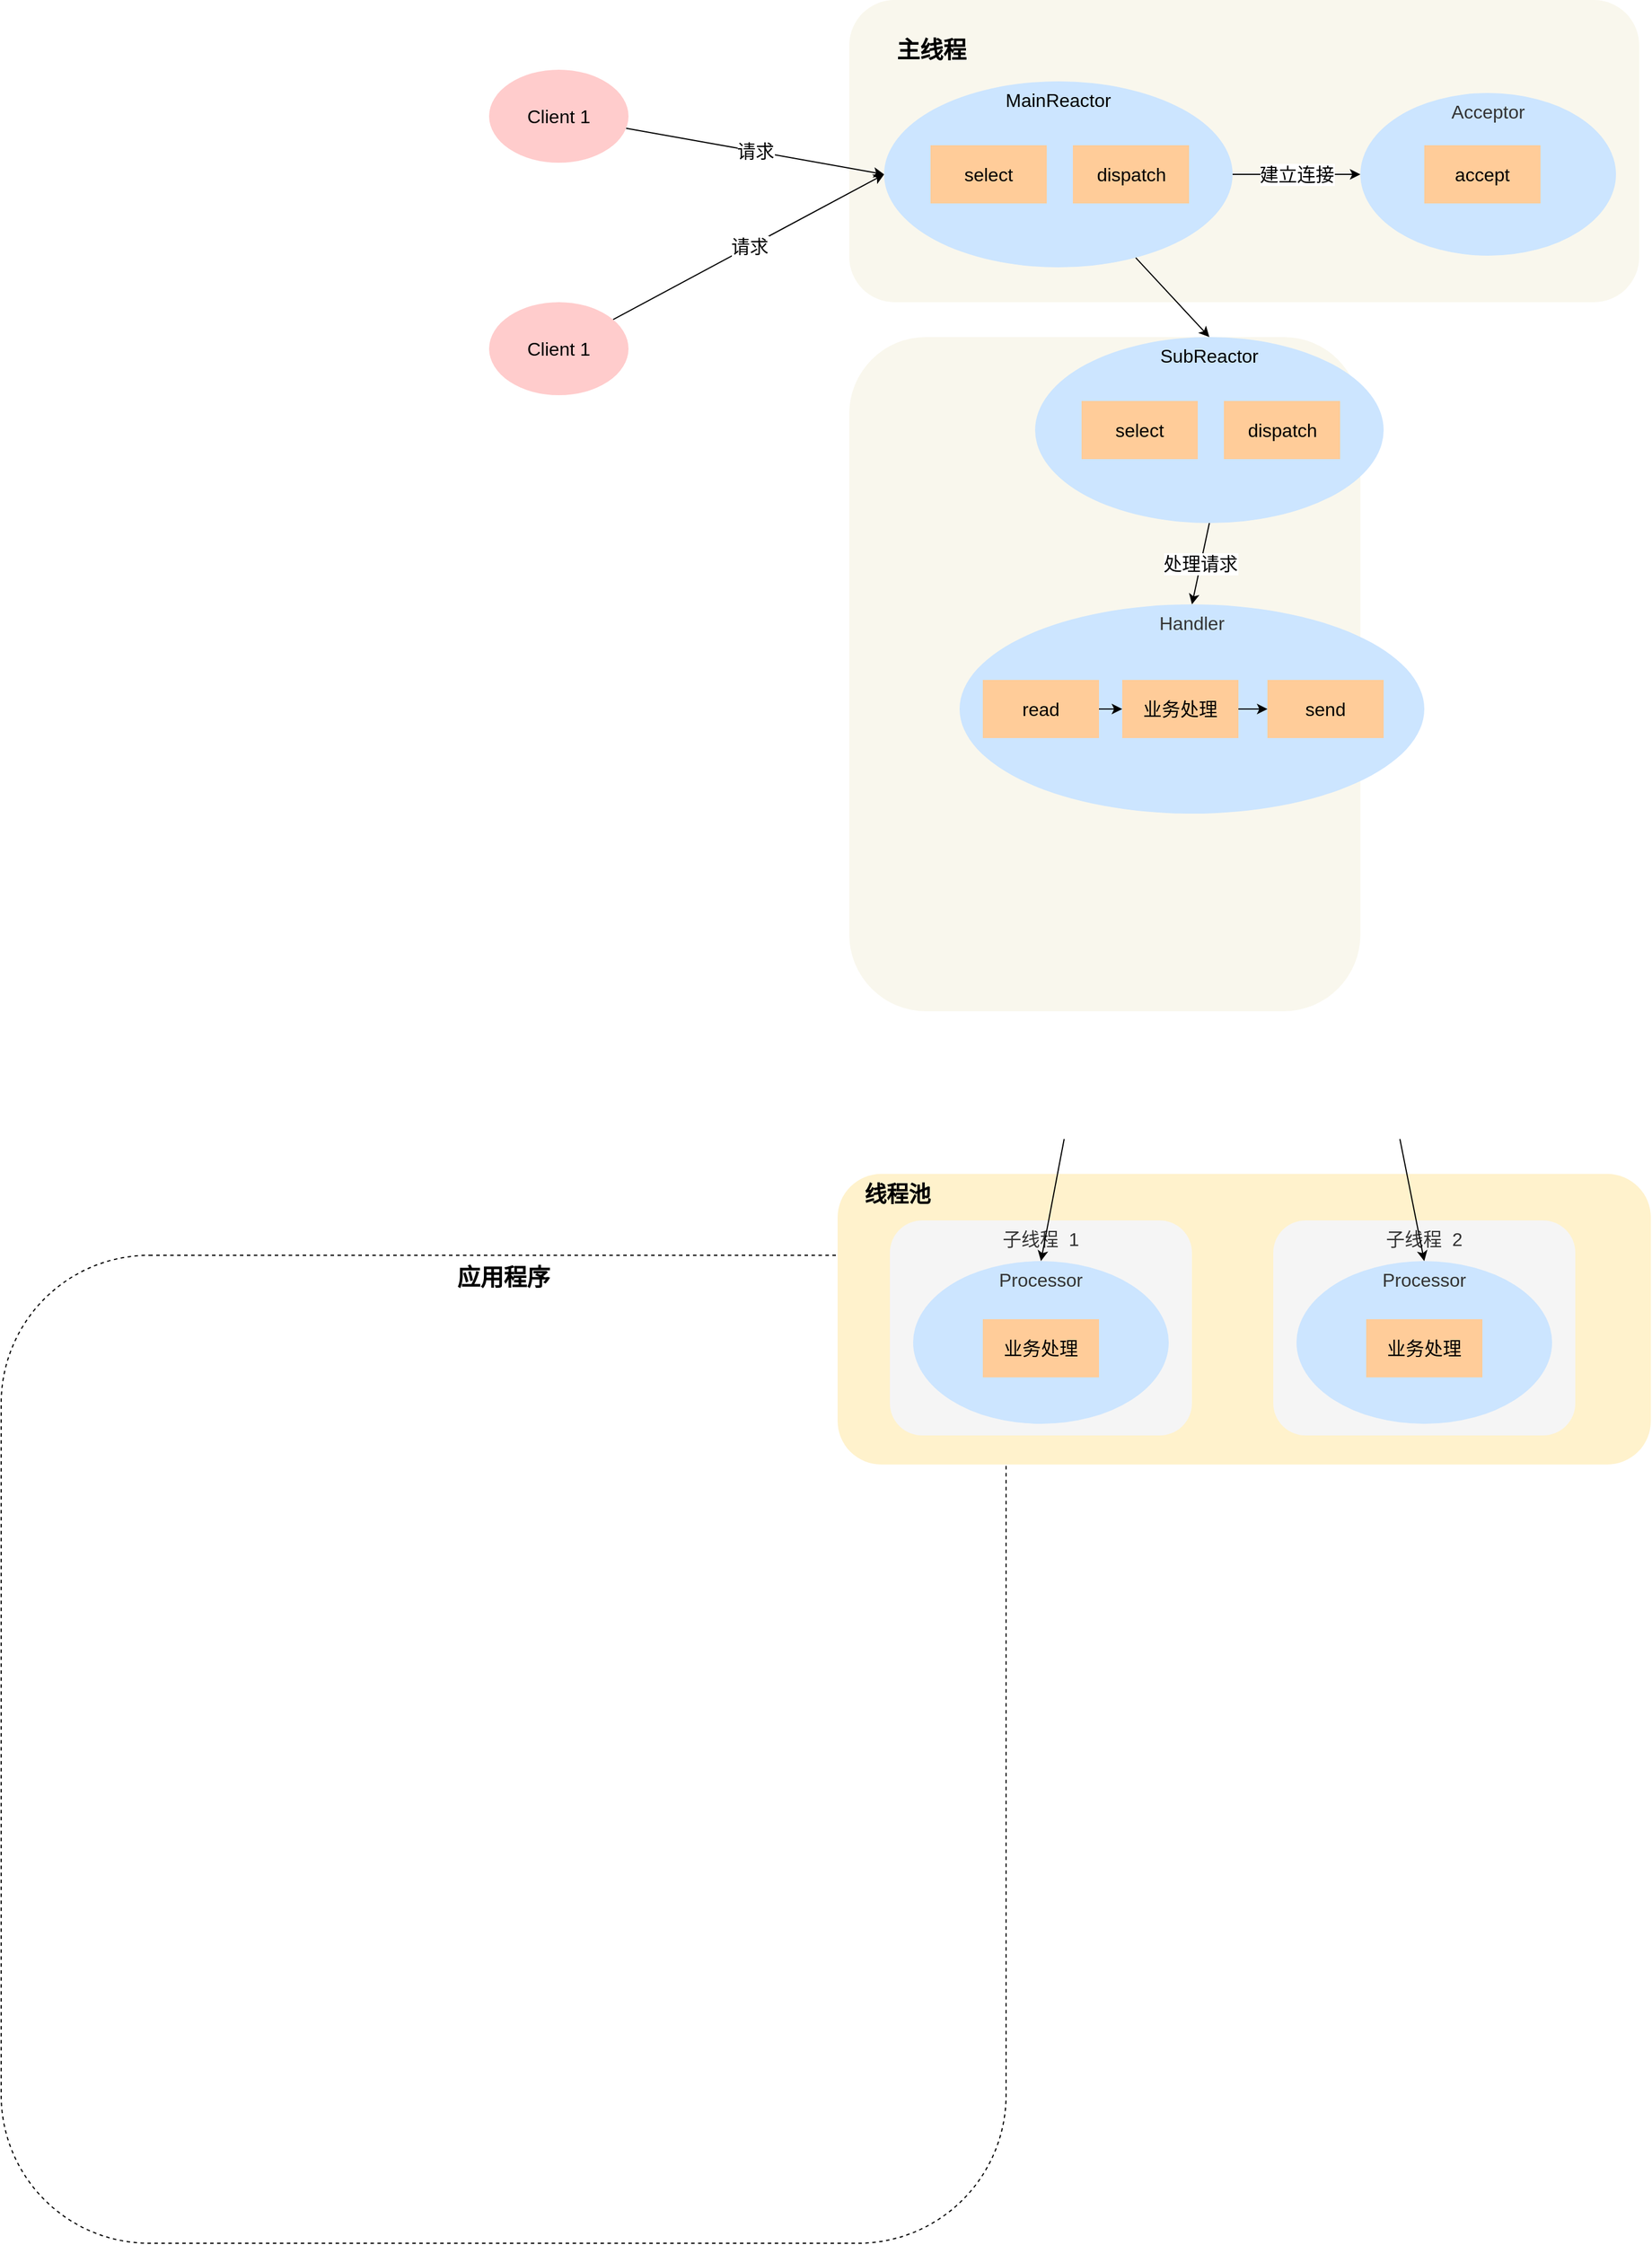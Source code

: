 <mxfile version="14.5.3" type="github">
  <diagram id="FaP1FRZkeEaly-lqHHDr" name="第 1 页">
    <mxGraphModel dx="1865" dy="763" grid="1" gridSize="10" guides="1" tooltips="1" connect="1" arrows="1" fold="1" page="1" pageScale="1" pageWidth="827" pageHeight="1169" math="0" shadow="0">
      <root>
        <mxCell id="0" />
        <mxCell id="1" parent="0" />
        <mxCell id="LLE1oKgkcayjzDM5cHJy-34" value="&lt;span style=&quot;font-size: 20px&quot;&gt;&lt;b&gt;&lt;br&gt;&amp;nbsp; &amp;nbsp; &amp;nbsp; &amp;nbsp;子线程&lt;/b&gt;&lt;/span&gt;" style="rounded=1;whiteSpace=wrap;html=1;fontSize=16;align=center;verticalAlign=top;fillColor=#f9f7ed;strokeColor=none;" vertex="1" parent="1">
          <mxGeometry x="70" y="450" width="440" height="580" as="geometry" />
        </mxCell>
        <mxCell id="LLE1oKgkcayjzDM5cHJy-1" value="&lt;font style=&quot;font-size: 20px&quot;&gt;&lt;b&gt;应用程序&lt;/b&gt;&lt;/font&gt;" style="rounded=1;whiteSpace=wrap;html=1;labelBackgroundColor=none;fontSize=19;align=center;horizontal=1;verticalAlign=top;dashed=1;" vertex="1" parent="1">
          <mxGeometry x="-660" y="1240" width="865" height="850" as="geometry" />
        </mxCell>
        <mxCell id="LLE1oKgkcayjzDM5cHJy-2" value="&amp;nbsp; &amp;nbsp; 线程池" style="rounded=1;whiteSpace=wrap;html=1;labelBackgroundColor=none;fontSize=19;fontStyle=1;align=left;verticalAlign=top;fillColor=#fff2cc;strokeColor=none;" vertex="1" parent="1">
          <mxGeometry x="60" y="1170" width="700" height="250" as="geometry" />
        </mxCell>
        <mxCell id="LLE1oKgkcayjzDM5cHJy-3" value="子线程 &amp;nbsp;1" style="rounded=1;whiteSpace=wrap;html=1;labelBackgroundColor=none;fontSize=16;verticalAlign=top;fillColor=#f5f5f5;fontColor=#333333;strokeColor=none;" vertex="1" parent="1">
          <mxGeometry x="105" y="1210" width="260" height="185" as="geometry" />
        </mxCell>
        <mxCell id="LLE1oKgkcayjzDM5cHJy-4" value="&lt;span style=&quot;font-size: 20px&quot;&gt;&lt;b&gt;&lt;br&gt;&amp;nbsp; &amp;nbsp; &amp;nbsp; &amp;nbsp;主线程&lt;/b&gt;&lt;/span&gt;" style="rounded=1;whiteSpace=wrap;html=1;fontSize=16;align=left;verticalAlign=top;fillColor=#f9f7ed;strokeColor=none;" vertex="1" parent="1">
          <mxGeometry x="70" y="160" width="680" height="260" as="geometry" />
        </mxCell>
        <mxCell id="LLE1oKgkcayjzDM5cHJy-5" style="edgeStyle=none;rounded=0;orthogonalLoop=1;jettySize=auto;html=1;entryX=0.5;entryY=0;entryDx=0;entryDy=0;fontSize=19;exitX=0.5;exitY=1;exitDx=0;exitDy=0;" edge="1" parent="1" target="LLE1oKgkcayjzDM5cHJy-24">
          <mxGeometry relative="1" as="geometry">
            <mxPoint x="255" y="1140" as="sourcePoint" />
          </mxGeometry>
        </mxCell>
        <mxCell id="LLE1oKgkcayjzDM5cHJy-6" value="&lt;span style=&quot;color: rgb(51 , 51 , 51) ; font-family: &amp;#34;pingfang sc&amp;#34; , &amp;#34;lantinghei sc&amp;#34; , &amp;#34;microsoft yahei&amp;#34; , &amp;#34;hiragino sans gb&amp;#34; , &amp;#34;microsoft sans serif&amp;#34; , &amp;#34;wenquanyi micro hei&amp;#34; , &amp;#34;helvetica&amp;#34; , sans-serif&quot;&gt;Handler&lt;/span&gt;" style="ellipse;whiteSpace=wrap;html=1;verticalAlign=top;fontSize=16;fillColor=#cce5ff;labelBackgroundColor=none;strokeColor=none;" vertex="1" parent="1">
          <mxGeometry x="165" y="680" width="400" height="180" as="geometry" />
        </mxCell>
        <mxCell id="LLE1oKgkcayjzDM5cHJy-7" value="建立连接" style="rounded=0;orthogonalLoop=1;jettySize=auto;html=1;entryX=0;entryY=0.5;entryDx=0;entryDy=0;fontSize=16;exitX=1;exitY=0.5;exitDx=0;exitDy=0;" edge="1" parent="1" source="LLE1oKgkcayjzDM5cHJy-10" target="LLE1oKgkcayjzDM5cHJy-13">
          <mxGeometry relative="1" as="geometry" />
        </mxCell>
        <mxCell id="LLE1oKgkcayjzDM5cHJy-8" value="处理请求" style="rounded=0;orthogonalLoop=1;jettySize=auto;html=1;entryX=0.5;entryY=0;entryDx=0;entryDy=0;fontSize=16;" edge="1" parent="1" target="LLE1oKgkcayjzDM5cHJy-6">
          <mxGeometry relative="1" as="geometry">
            <mxPoint x="380" y="610" as="sourcePoint" />
          </mxGeometry>
        </mxCell>
        <mxCell id="LLE1oKgkcayjzDM5cHJy-33" style="rounded=0;orthogonalLoop=1;jettySize=auto;html=1;entryX=0.5;entryY=0;entryDx=0;entryDy=0;" edge="1" parent="1" source="LLE1oKgkcayjzDM5cHJy-10" target="LLE1oKgkcayjzDM5cHJy-30">
          <mxGeometry relative="1" as="geometry" />
        </mxCell>
        <mxCell id="LLE1oKgkcayjzDM5cHJy-10" value="&lt;span style=&quot;font-size: 16px ; font-family: &amp;#34;pingfang sc&amp;#34; , &amp;#34;lantinghei sc&amp;#34; , &amp;#34;microsoft yahei&amp;#34; , &amp;#34;hiragino sans gb&amp;#34; , &amp;#34;microsoft sans serif&amp;#34; , &amp;#34;wenquanyi micro hei&amp;#34; , &amp;#34;helvetica&amp;#34; , sans-serif&quot;&gt;MainReactor&lt;/span&gt;" style="ellipse;html=1;verticalAlign=top;fontSize=16;fillColor=#cce5ff;whiteSpace=wrap;labelBackgroundColor=none;strokeColor=none;" vertex="1" parent="1">
          <mxGeometry x="100" y="230" width="300" height="160" as="geometry" />
        </mxCell>
        <mxCell id="LLE1oKgkcayjzDM5cHJy-11" value="select" style="rounded=0;whiteSpace=wrap;html=1;fontSize=16;fillColor=#ffcc99;strokeColor=none;" vertex="1" parent="1">
          <mxGeometry x="140" y="285" width="100" height="50" as="geometry" />
        </mxCell>
        <mxCell id="LLE1oKgkcayjzDM5cHJy-12" value="dispatch" style="rounded=0;whiteSpace=wrap;html=1;fontSize=16;fillColor=#ffcc99;strokeColor=none;" vertex="1" parent="1">
          <mxGeometry x="262.5" y="285" width="100" height="50" as="geometry" />
        </mxCell>
        <mxCell id="LLE1oKgkcayjzDM5cHJy-13" value="&lt;span style=&quot;color: rgb(51, 51, 51); font-family: &amp;quot;pingfang sc&amp;quot;, &amp;quot;lantinghei sc&amp;quot;, &amp;quot;microsoft yahei&amp;quot;, &amp;quot;hiragino sans gb&amp;quot;, &amp;quot;microsoft sans serif&amp;quot;, &amp;quot;wenquanyi micro hei&amp;quot;, helvetica, sans-serif;&quot;&gt;Acceptor&lt;/span&gt;" style="ellipse;whiteSpace=wrap;html=1;verticalAlign=top;fontSize=16;fillColor=#cce5ff;labelBackgroundColor=none;strokeColor=none;" vertex="1" parent="1">
          <mxGeometry x="510" y="240" width="220" height="140" as="geometry" />
        </mxCell>
        <mxCell id="LLE1oKgkcayjzDM5cHJy-14" value="accept" style="rounded=0;whiteSpace=wrap;html=1;fontSize=16;fillColor=#ffcc99;strokeColor=none;" vertex="1" parent="1">
          <mxGeometry x="565" y="285" width="100" height="50" as="geometry" />
        </mxCell>
        <mxCell id="LLE1oKgkcayjzDM5cHJy-15" value="send" style="rounded=0;whiteSpace=wrap;html=1;fontSize=16;fillColor=#ffcc99;strokeColor=none;" vertex="1" parent="1">
          <mxGeometry x="430" y="745" width="100" height="50" as="geometry" />
        </mxCell>
        <mxCell id="LLE1oKgkcayjzDM5cHJy-36" style="edgeStyle=none;rounded=0;orthogonalLoop=1;jettySize=auto;html=1;entryX=0;entryY=0.5;entryDx=0;entryDy=0;" edge="1" parent="1" source="LLE1oKgkcayjzDM5cHJy-16" target="LLE1oKgkcayjzDM5cHJy-35">
          <mxGeometry relative="1" as="geometry" />
        </mxCell>
        <mxCell id="LLE1oKgkcayjzDM5cHJy-16" value="read" style="rounded=0;whiteSpace=wrap;html=1;fontSize=16;fillColor=#ffcc99;strokeColor=none;" vertex="1" parent="1">
          <mxGeometry x="185" y="745" width="100" height="50" as="geometry" />
        </mxCell>
        <mxCell id="LLE1oKgkcayjzDM5cHJy-17" value="请求" style="edgeStyle=none;rounded=0;orthogonalLoop=1;jettySize=auto;html=1;fontSize=16;entryX=0;entryY=0.5;entryDx=0;entryDy=0;" edge="1" parent="1" source="LLE1oKgkcayjzDM5cHJy-18" target="LLE1oKgkcayjzDM5cHJy-10">
          <mxGeometry relative="1" as="geometry" />
        </mxCell>
        <mxCell id="LLE1oKgkcayjzDM5cHJy-18" value="Client 1" style="ellipse;whiteSpace=wrap;html=1;fontSize=16;fillColor=#ffcccc;strokeColor=none;" vertex="1" parent="1">
          <mxGeometry x="-240" y="220" width="120" height="80" as="geometry" />
        </mxCell>
        <mxCell id="LLE1oKgkcayjzDM5cHJy-19" value="请求" style="rounded=0;orthogonalLoop=1;jettySize=auto;html=1;entryX=0;entryY=0.5;entryDx=0;entryDy=0;fontSize=16;" edge="1" parent="1" source="LLE1oKgkcayjzDM5cHJy-20" target="LLE1oKgkcayjzDM5cHJy-10">
          <mxGeometry relative="1" as="geometry" />
        </mxCell>
        <mxCell id="LLE1oKgkcayjzDM5cHJy-20" value="Client 1" style="ellipse;whiteSpace=wrap;html=1;fontSize=16;fillColor=#ffcccc;strokeColor=none;" vertex="1" parent="1">
          <mxGeometry x="-240" y="420" width="120" height="80" as="geometry" />
        </mxCell>
        <mxCell id="LLE1oKgkcayjzDM5cHJy-24" value="&lt;span style=&quot;color: rgb(51, 51, 51); font-family: &amp;quot;pingfang sc&amp;quot;, &amp;quot;lantinghei sc&amp;quot;, &amp;quot;microsoft yahei&amp;quot;, &amp;quot;hiragino sans gb&amp;quot;, &amp;quot;microsoft sans serif&amp;quot;, &amp;quot;wenquanyi micro hei&amp;quot;, helvetica, sans-serif;&quot;&gt;Processor&lt;/span&gt;" style="ellipse;whiteSpace=wrap;html=1;verticalAlign=top;fontSize=16;fillColor=#cce5ff;labelBackgroundColor=none;strokeColor=none;" vertex="1" parent="1">
          <mxGeometry x="125" y="1245" width="220" height="140" as="geometry" />
        </mxCell>
        <mxCell id="LLE1oKgkcayjzDM5cHJy-25" value="业务处理" style="rounded=0;whiteSpace=wrap;html=1;fontSize=16;fillColor=#ffcc99;strokeColor=none;" vertex="1" parent="1">
          <mxGeometry x="185" y="1295" width="100" height="50" as="geometry" />
        </mxCell>
        <mxCell id="LLE1oKgkcayjzDM5cHJy-26" value="子线程 &amp;nbsp;2" style="rounded=1;whiteSpace=wrap;html=1;labelBackgroundColor=none;fontSize=16;verticalAlign=top;fillColor=#f5f5f5;fontColor=#333333;strokeColor=none;" vertex="1" parent="1">
          <mxGeometry x="435" y="1210" width="260" height="185" as="geometry" />
        </mxCell>
        <mxCell id="LLE1oKgkcayjzDM5cHJy-27" value="&lt;span style=&quot;color: rgb(51, 51, 51); font-family: &amp;quot;pingfang sc&amp;quot;, &amp;quot;lantinghei sc&amp;quot;, &amp;quot;microsoft yahei&amp;quot;, &amp;quot;hiragino sans gb&amp;quot;, &amp;quot;microsoft sans serif&amp;quot;, &amp;quot;wenquanyi micro hei&amp;quot;, helvetica, sans-serif;&quot;&gt;Processor&lt;/span&gt;" style="ellipse;whiteSpace=wrap;html=1;verticalAlign=top;fontSize=16;fillColor=#cce5ff;labelBackgroundColor=none;strokeColor=none;" vertex="1" parent="1">
          <mxGeometry x="455" y="1245" width="220" height="140" as="geometry" />
        </mxCell>
        <mxCell id="LLE1oKgkcayjzDM5cHJy-28" value="业务处理" style="rounded=0;whiteSpace=wrap;html=1;fontSize=16;fillColor=#ffcc99;strokeColor=none;" vertex="1" parent="1">
          <mxGeometry x="515" y="1295" width="100" height="50" as="geometry" />
        </mxCell>
        <mxCell id="LLE1oKgkcayjzDM5cHJy-29" style="edgeStyle=none;rounded=0;orthogonalLoop=1;jettySize=auto;html=1;entryX=0.5;entryY=0;entryDx=0;entryDy=0;fontSize=19;exitX=0.5;exitY=1;exitDx=0;exitDy=0;" edge="1" parent="1" target="LLE1oKgkcayjzDM5cHJy-27">
          <mxGeometry relative="1" as="geometry">
            <mxPoint x="544" y="1140" as="sourcePoint" />
          </mxGeometry>
        </mxCell>
        <mxCell id="LLE1oKgkcayjzDM5cHJy-30" value="&lt;span style=&quot;font-size: 16px ; font-family: &amp;#34;pingfang sc&amp;#34; , &amp;#34;lantinghei sc&amp;#34; , &amp;#34;microsoft yahei&amp;#34; , &amp;#34;hiragino sans gb&amp;#34; , &amp;#34;microsoft sans serif&amp;#34; , &amp;#34;wenquanyi micro hei&amp;#34; , &amp;#34;helvetica&amp;#34; , sans-serif&quot;&gt;SubReactor&lt;/span&gt;" style="ellipse;html=1;verticalAlign=top;fontSize=16;fillColor=#cce5ff;whiteSpace=wrap;labelBackgroundColor=none;strokeColor=none;" vertex="1" parent="1">
          <mxGeometry x="230" y="450" width="300" height="160" as="geometry" />
        </mxCell>
        <mxCell id="LLE1oKgkcayjzDM5cHJy-31" value="select" style="rounded=0;whiteSpace=wrap;html=1;fontSize=16;fillColor=#ffcc99;strokeColor=none;" vertex="1" parent="1">
          <mxGeometry x="270" y="505" width="100" height="50" as="geometry" />
        </mxCell>
        <mxCell id="LLE1oKgkcayjzDM5cHJy-32" value="dispatch" style="rounded=0;whiteSpace=wrap;html=1;fontSize=16;fillColor=#ffcc99;strokeColor=none;" vertex="1" parent="1">
          <mxGeometry x="392.5" y="505" width="100" height="50" as="geometry" />
        </mxCell>
        <mxCell id="LLE1oKgkcayjzDM5cHJy-37" style="edgeStyle=none;rounded=0;orthogonalLoop=1;jettySize=auto;html=1;entryX=0;entryY=0.5;entryDx=0;entryDy=0;" edge="1" parent="1" source="LLE1oKgkcayjzDM5cHJy-35" target="LLE1oKgkcayjzDM5cHJy-15">
          <mxGeometry relative="1" as="geometry" />
        </mxCell>
        <mxCell id="LLE1oKgkcayjzDM5cHJy-35" value="业务处理" style="rounded=0;whiteSpace=wrap;html=1;fontSize=16;fillColor=#ffcc99;strokeColor=none;" vertex="1" parent="1">
          <mxGeometry x="305" y="745" width="100" height="50" as="geometry" />
        </mxCell>
      </root>
    </mxGraphModel>
  </diagram>
</mxfile>
